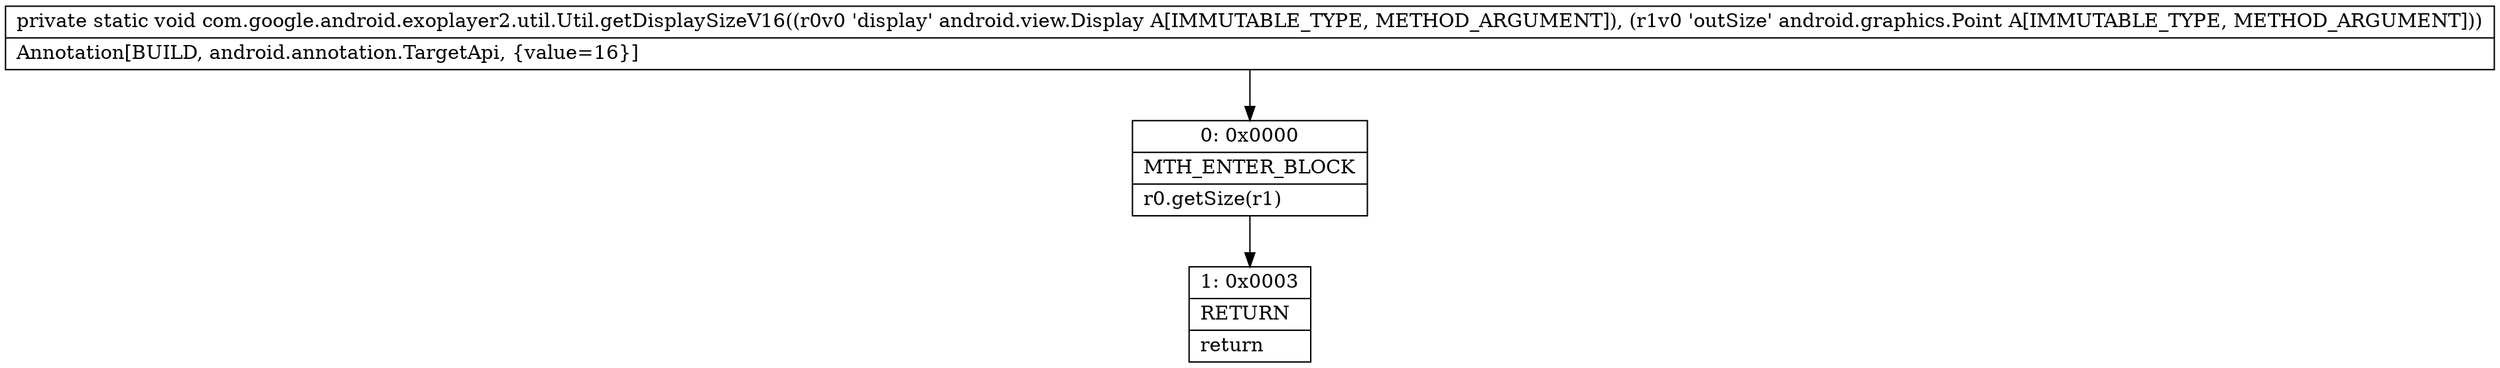 digraph "CFG forcom.google.android.exoplayer2.util.Util.getDisplaySizeV16(Landroid\/view\/Display;Landroid\/graphics\/Point;)V" {
Node_0 [shape=record,label="{0\:\ 0x0000|MTH_ENTER_BLOCK\l|r0.getSize(r1)\l}"];
Node_1 [shape=record,label="{1\:\ 0x0003|RETURN\l|return\l}"];
MethodNode[shape=record,label="{private static void com.google.android.exoplayer2.util.Util.getDisplaySizeV16((r0v0 'display' android.view.Display A[IMMUTABLE_TYPE, METHOD_ARGUMENT]), (r1v0 'outSize' android.graphics.Point A[IMMUTABLE_TYPE, METHOD_ARGUMENT]))  | Annotation[BUILD, android.annotation.TargetApi, \{value=16\}]\l}"];
MethodNode -> Node_0;
Node_0 -> Node_1;
}

